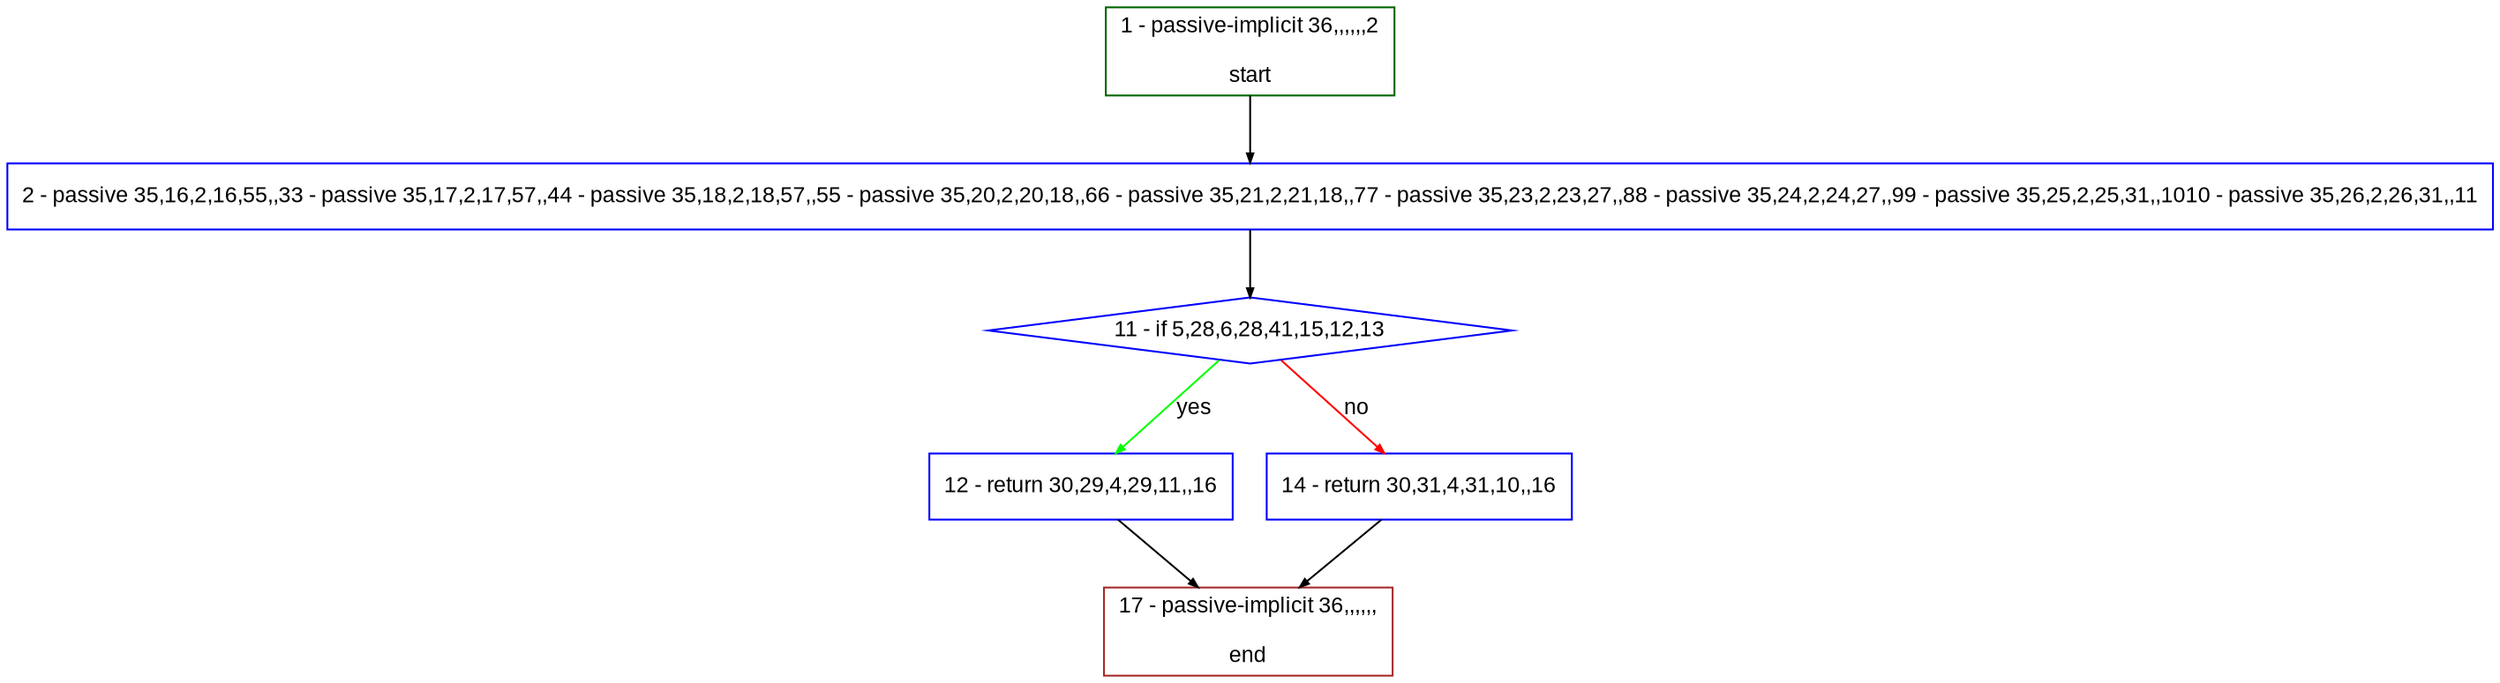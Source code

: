 digraph "" {
  graph [bgcolor="white", fillcolor="#FFFFCC", pack="true", packmode="clust", fontname="Arial", label="", fontsize="12", compound="true", style="rounded,filled"];
  node [node_initialized="no", fillcolor="white", fontname="Arial", label="", color="grey", fontsize="12", fixedsize="false", compound="true", shape="rectangle", style="filled"];
  edge [arrowtail="none", lhead="", fontcolor="black", fontname="Arial", label="", color="black", fontsize="12", arrowhead="normal", arrowsize="0.5", compound="true", ltail="", dir="forward"];
  __N1 [fillcolor="#ffffff", label="2 - passive 35,16,2,16,55,,33 - passive 35,17,2,17,57,,44 - passive 35,18,2,18,57,,55 - passive 35,20,2,20,18,,66 - passive 35,21,2,21,18,,77 - passive 35,23,2,23,27,,88 - passive 35,24,2,24,27,,99 - passive 35,25,2,25,31,,1010 - passive 35,26,2,26,31,,11", color="#0000ff", shape="box", style="filled"];
  __N2 [fillcolor="#ffffff", label="1 - passive-implicit 36,,,,,,2\n\nstart", color="#006400", shape="box", style="filled"];
  __N3 [fillcolor="#ffffff", label="11 - if 5,28,6,28,41,15,12,13", color="#0000ff", shape="diamond", style="filled"];
  __N4 [fillcolor="#ffffff", label="12 - return 30,29,4,29,11,,16", color="#0000ff", shape="box", style="filled"];
  __N5 [fillcolor="#ffffff", label="14 - return 30,31,4,31,10,,16", color="#0000ff", shape="box", style="filled"];
  __N6 [fillcolor="#ffffff", label="17 - passive-implicit 36,,,,,,\n\nend", color="#a52a2a", shape="box", style="filled"];
  __N2 -> __N1 [arrowtail="none", color="#000000", label="", arrowhead="normal", dir="forward"];
  __N1 -> __N3 [arrowtail="none", color="#000000", label="", arrowhead="normal", dir="forward"];
  __N3 -> __N4 [arrowtail="none", color="#00ff00", label="yes", arrowhead="normal", dir="forward"];
  __N3 -> __N5 [arrowtail="none", color="#ff0000", label="no", arrowhead="normal", dir="forward"];
  __N4 -> __N6 [arrowtail="none", color="#000000", label="", arrowhead="normal", dir="forward"];
  __N5 -> __N6 [arrowtail="none", color="#000000", label="", arrowhead="normal", dir="forward"];
}
